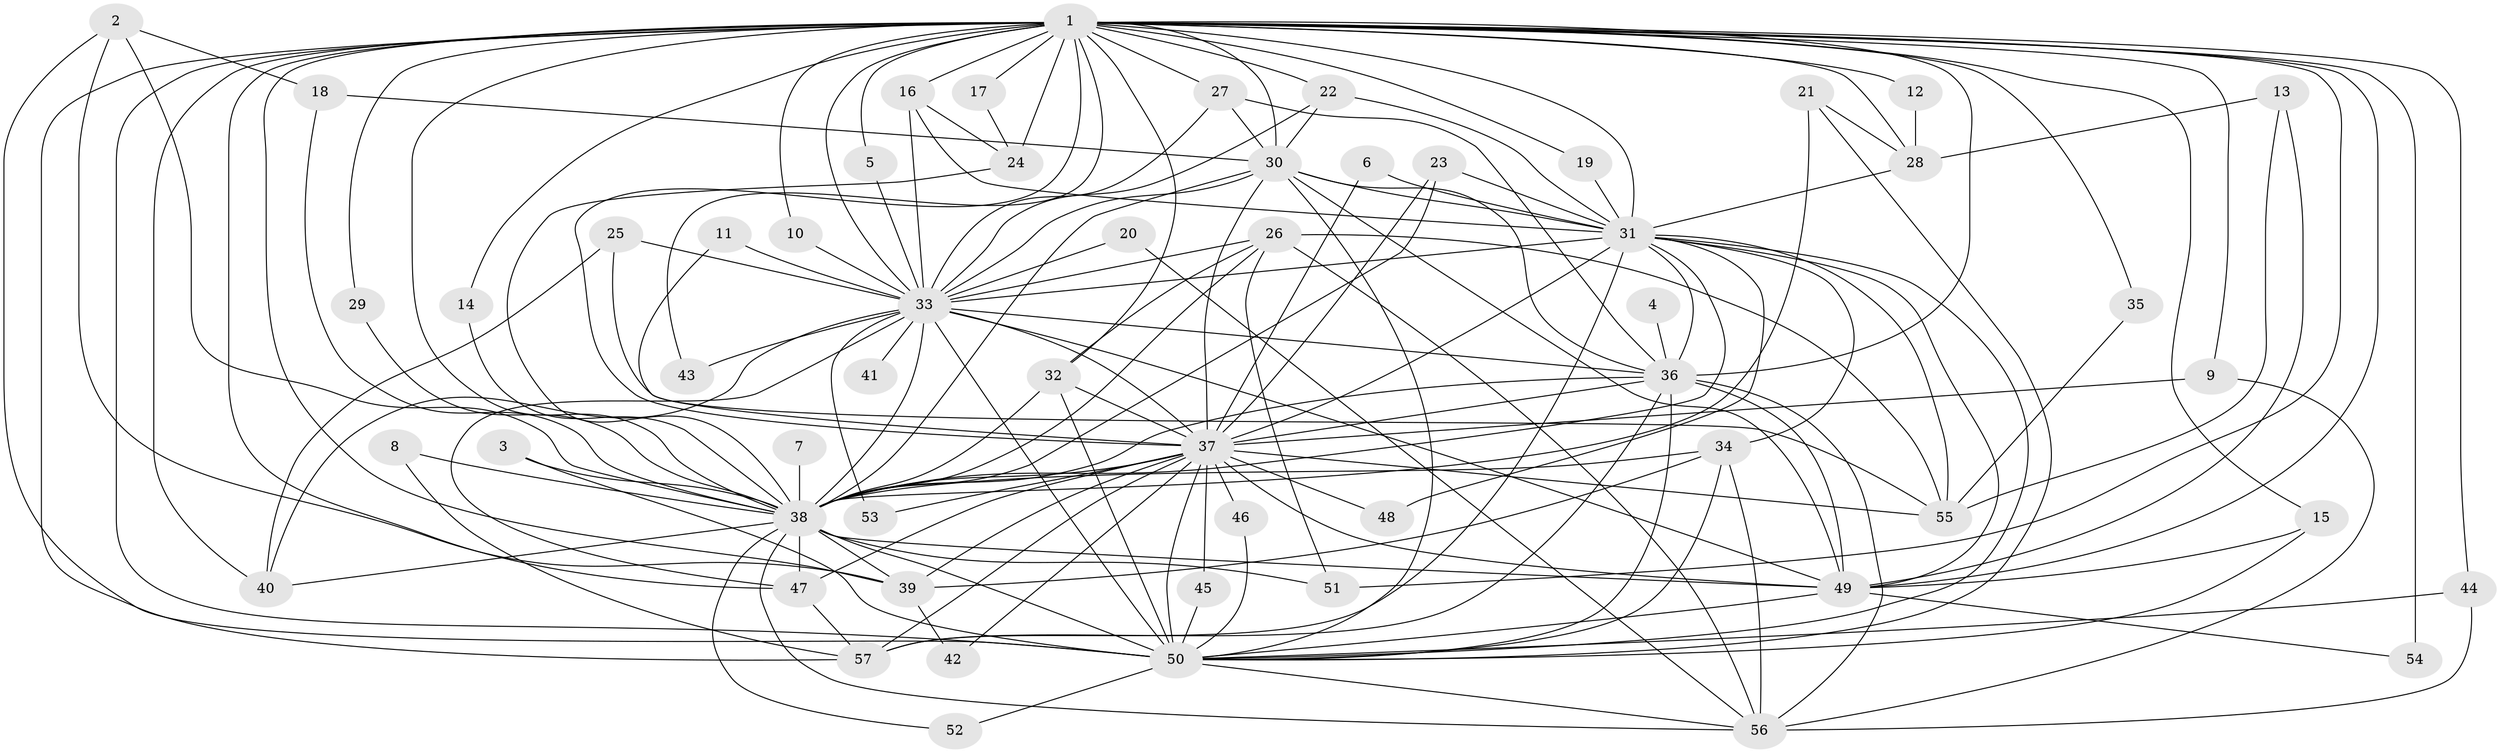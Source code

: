 // original degree distribution, {28: 0.008849557522123894, 21: 0.017699115044247787, 13: 0.008849557522123894, 32: 0.008849557522123894, 23: 0.008849557522123894, 14: 0.008849557522123894, 25: 0.008849557522123894, 27: 0.008849557522123894, 15: 0.008849557522123894, 4: 0.12389380530973451, 2: 0.5309734513274337, 5: 0.02654867256637168, 8: 0.008849557522123894, 3: 0.19469026548672566, 6: 0.02654867256637168}
// Generated by graph-tools (version 1.1) at 2025/25/03/09/25 03:25:38]
// undirected, 57 vertices, 161 edges
graph export_dot {
graph [start="1"]
  node [color=gray90,style=filled];
  1;
  2;
  3;
  4;
  5;
  6;
  7;
  8;
  9;
  10;
  11;
  12;
  13;
  14;
  15;
  16;
  17;
  18;
  19;
  20;
  21;
  22;
  23;
  24;
  25;
  26;
  27;
  28;
  29;
  30;
  31;
  32;
  33;
  34;
  35;
  36;
  37;
  38;
  39;
  40;
  41;
  42;
  43;
  44;
  45;
  46;
  47;
  48;
  49;
  50;
  51;
  52;
  53;
  54;
  55;
  56;
  57;
  1 -- 5 [weight=1.0];
  1 -- 9 [weight=1.0];
  1 -- 10 [weight=1.0];
  1 -- 12 [weight=1.0];
  1 -- 14 [weight=1.0];
  1 -- 15 [weight=1.0];
  1 -- 16 [weight=1.0];
  1 -- 17 [weight=2.0];
  1 -- 19 [weight=1.0];
  1 -- 22 [weight=1.0];
  1 -- 24 [weight=1.0];
  1 -- 27 [weight=1.0];
  1 -- 28 [weight=1.0];
  1 -- 29 [weight=1.0];
  1 -- 30 [weight=2.0];
  1 -- 31 [weight=2.0];
  1 -- 32 [weight=1.0];
  1 -- 33 [weight=3.0];
  1 -- 35 [weight=1.0];
  1 -- 36 [weight=4.0];
  1 -- 37 [weight=3.0];
  1 -- 38 [weight=2.0];
  1 -- 39 [weight=2.0];
  1 -- 40 [weight=1.0];
  1 -- 43 [weight=1.0];
  1 -- 44 [weight=1.0];
  1 -- 47 [weight=1.0];
  1 -- 49 [weight=2.0];
  1 -- 50 [weight=3.0];
  1 -- 51 [weight=1.0];
  1 -- 54 [weight=1.0];
  1 -- 57 [weight=1.0];
  2 -- 18 [weight=1.0];
  2 -- 38 [weight=1.0];
  2 -- 39 [weight=1.0];
  2 -- 50 [weight=1.0];
  3 -- 38 [weight=1.0];
  3 -- 50 [weight=1.0];
  4 -- 36 [weight=1.0];
  5 -- 33 [weight=1.0];
  6 -- 31 [weight=1.0];
  6 -- 37 [weight=1.0];
  7 -- 38 [weight=1.0];
  8 -- 38 [weight=1.0];
  8 -- 57 [weight=1.0];
  9 -- 37 [weight=1.0];
  9 -- 56 [weight=1.0];
  10 -- 33 [weight=1.0];
  11 -- 33 [weight=1.0];
  11 -- 37 [weight=1.0];
  12 -- 28 [weight=1.0];
  13 -- 28 [weight=1.0];
  13 -- 49 [weight=1.0];
  13 -- 55 [weight=1.0];
  14 -- 38 [weight=1.0];
  15 -- 49 [weight=1.0];
  15 -- 50 [weight=1.0];
  16 -- 24 [weight=1.0];
  16 -- 31 [weight=1.0];
  16 -- 33 [weight=1.0];
  17 -- 24 [weight=1.0];
  18 -- 30 [weight=1.0];
  18 -- 38 [weight=1.0];
  19 -- 31 [weight=1.0];
  20 -- 33 [weight=1.0];
  20 -- 56 [weight=1.0];
  21 -- 28 [weight=1.0];
  21 -- 38 [weight=1.0];
  21 -- 50 [weight=1.0];
  22 -- 30 [weight=1.0];
  22 -- 31 [weight=1.0];
  22 -- 33 [weight=1.0];
  23 -- 31 [weight=1.0];
  23 -- 37 [weight=1.0];
  23 -- 38 [weight=1.0];
  24 -- 38 [weight=1.0];
  25 -- 33 [weight=1.0];
  25 -- 40 [weight=3.0];
  25 -- 55 [weight=1.0];
  26 -- 32 [weight=1.0];
  26 -- 33 [weight=1.0];
  26 -- 38 [weight=1.0];
  26 -- 51 [weight=1.0];
  26 -- 55 [weight=1.0];
  26 -- 56 [weight=1.0];
  27 -- 30 [weight=1.0];
  27 -- 33 [weight=1.0];
  27 -- 36 [weight=1.0];
  28 -- 31 [weight=1.0];
  29 -- 38 [weight=1.0];
  30 -- 31 [weight=1.0];
  30 -- 33 [weight=1.0];
  30 -- 36 [weight=1.0];
  30 -- 37 [weight=1.0];
  30 -- 38 [weight=2.0];
  30 -- 49 [weight=2.0];
  30 -- 50 [weight=1.0];
  31 -- 33 [weight=2.0];
  31 -- 34 [weight=1.0];
  31 -- 36 [weight=1.0];
  31 -- 37 [weight=1.0];
  31 -- 38 [weight=1.0];
  31 -- 48 [weight=1.0];
  31 -- 49 [weight=1.0];
  31 -- 50 [weight=1.0];
  31 -- 55 [weight=1.0];
  31 -- 57 [weight=1.0];
  32 -- 37 [weight=2.0];
  32 -- 38 [weight=1.0];
  32 -- 50 [weight=1.0];
  33 -- 36 [weight=1.0];
  33 -- 37 [weight=1.0];
  33 -- 38 [weight=3.0];
  33 -- 40 [weight=1.0];
  33 -- 41 [weight=1.0];
  33 -- 43 [weight=1.0];
  33 -- 47 [weight=1.0];
  33 -- 49 [weight=1.0];
  33 -- 50 [weight=1.0];
  33 -- 53 [weight=1.0];
  34 -- 38 [weight=1.0];
  34 -- 39 [weight=1.0];
  34 -- 50 [weight=1.0];
  34 -- 56 [weight=1.0];
  35 -- 55 [weight=1.0];
  36 -- 37 [weight=1.0];
  36 -- 38 [weight=1.0];
  36 -- 49 [weight=1.0];
  36 -- 50 [weight=1.0];
  36 -- 56 [weight=1.0];
  36 -- 57 [weight=1.0];
  37 -- 38 [weight=1.0];
  37 -- 39 [weight=1.0];
  37 -- 42 [weight=1.0];
  37 -- 45 [weight=1.0];
  37 -- 46 [weight=1.0];
  37 -- 47 [weight=1.0];
  37 -- 48 [weight=1.0];
  37 -- 49 [weight=1.0];
  37 -- 50 [weight=1.0];
  37 -- 53 [weight=1.0];
  37 -- 55 [weight=1.0];
  37 -- 57 [weight=1.0];
  38 -- 39 [weight=1.0];
  38 -- 40 [weight=1.0];
  38 -- 47 [weight=1.0];
  38 -- 49 [weight=2.0];
  38 -- 50 [weight=2.0];
  38 -- 51 [weight=1.0];
  38 -- 52 [weight=1.0];
  38 -- 56 [weight=1.0];
  39 -- 42 [weight=1.0];
  44 -- 50 [weight=1.0];
  44 -- 56 [weight=1.0];
  45 -- 50 [weight=1.0];
  46 -- 50 [weight=1.0];
  47 -- 57 [weight=1.0];
  49 -- 50 [weight=1.0];
  49 -- 54 [weight=1.0];
  50 -- 52 [weight=1.0];
  50 -- 56 [weight=1.0];
}
